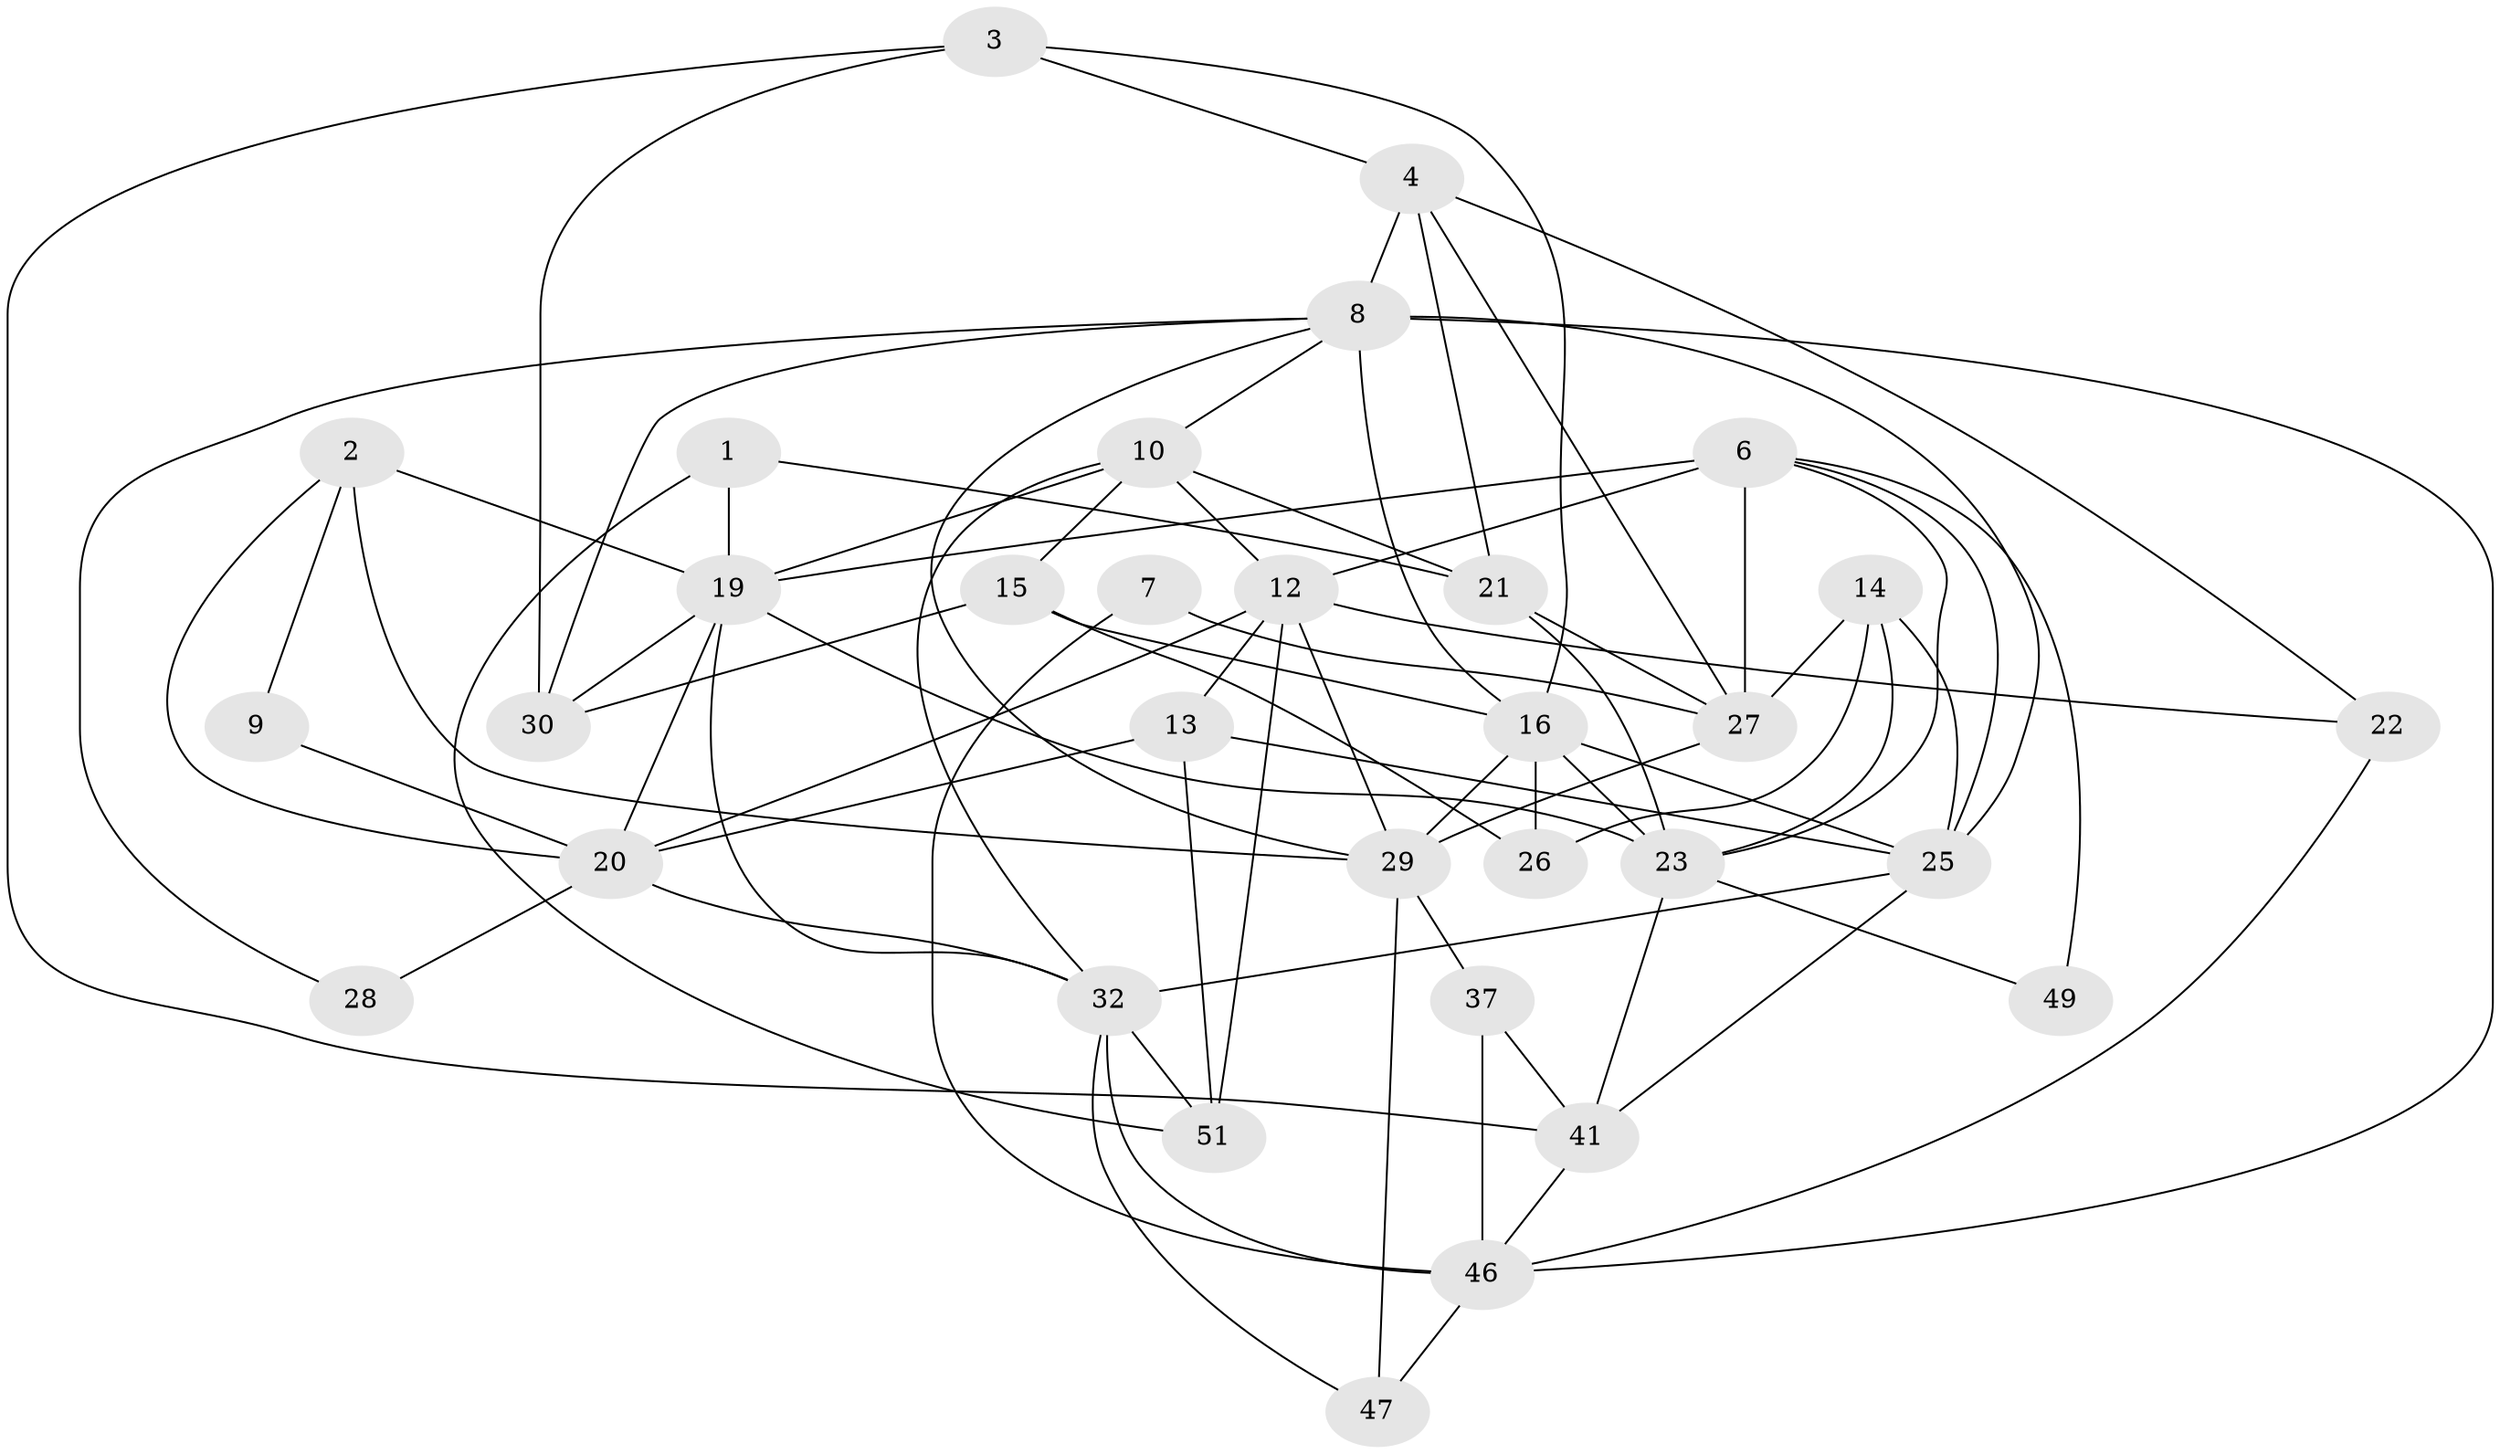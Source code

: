 // original degree distribution, {3: 0.2, 4: 0.2727272727272727, 2: 0.16363636363636364, 6: 0.12727272727272726, 7: 0.01818181818181818, 5: 0.21818181818181817}
// Generated by graph-tools (version 1.1) at 2025/41/03/06/25 10:41:56]
// undirected, 32 vertices, 78 edges
graph export_dot {
graph [start="1"]
  node [color=gray90,style=filled];
  1;
  2 [super="+5"];
  3 [super="+11"];
  4 [super="+40"];
  6 [super="+39"];
  7;
  8 [super="+33"];
  9;
  10 [super="+44"];
  12 [super="+48"];
  13 [super="+31"];
  14 [super="+24"];
  15 [super="+18"];
  16 [super="+17"];
  19 [super="+54"];
  20 [super="+38"];
  21 [super="+55"];
  22 [super="+43"];
  23 [super="+35"];
  25 [super="+45"];
  26;
  27 [super="+50"];
  28;
  29 [super="+36"];
  30;
  32 [super="+34"];
  37 [super="+52"];
  41 [super="+42"];
  46 [super="+53"];
  47;
  49;
  51;
  1 -- 51;
  1 -- 19;
  1 -- 21;
  2 -- 19;
  2 -- 29;
  2 -- 9;
  2 -- 20;
  3 -- 30;
  3 -- 41;
  3 -- 16;
  3 -- 4;
  4 -- 27;
  4 -- 8 [weight=2];
  4 -- 21;
  4 -- 22;
  6 -- 25;
  6 -- 49;
  6 -- 27;
  6 -- 19 [weight=2];
  6 -- 12;
  6 -- 23;
  7 -- 27;
  7 -- 46;
  8 -- 30;
  8 -- 28;
  8 -- 29;
  8 -- 46;
  8 -- 10;
  8 -- 16;
  8 -- 25;
  9 -- 20;
  10 -- 32;
  10 -- 21;
  10 -- 19;
  10 -- 12;
  10 -- 15;
  12 -- 20 [weight=2];
  12 -- 51;
  12 -- 29;
  12 -- 13;
  12 -- 22;
  13 -- 25;
  13 -- 51;
  13 -- 20;
  14 -- 25 [weight=2];
  14 -- 27 [weight=2];
  14 -- 26;
  14 -- 23;
  15 -- 30;
  15 -- 26;
  15 -- 16;
  16 -- 23;
  16 -- 26;
  16 -- 29;
  16 -- 25;
  19 -- 30;
  19 -- 32;
  19 -- 23;
  19 -- 20;
  20 -- 28;
  20 -- 32;
  21 -- 27;
  21 -- 23;
  22 -- 46;
  23 -- 49;
  23 -- 41;
  25 -- 41;
  25 -- 32;
  27 -- 29;
  29 -- 47;
  29 -- 37;
  32 -- 47;
  32 -- 51;
  32 -- 46;
  37 -- 46;
  37 -- 41;
  41 -- 46;
  46 -- 47;
}

